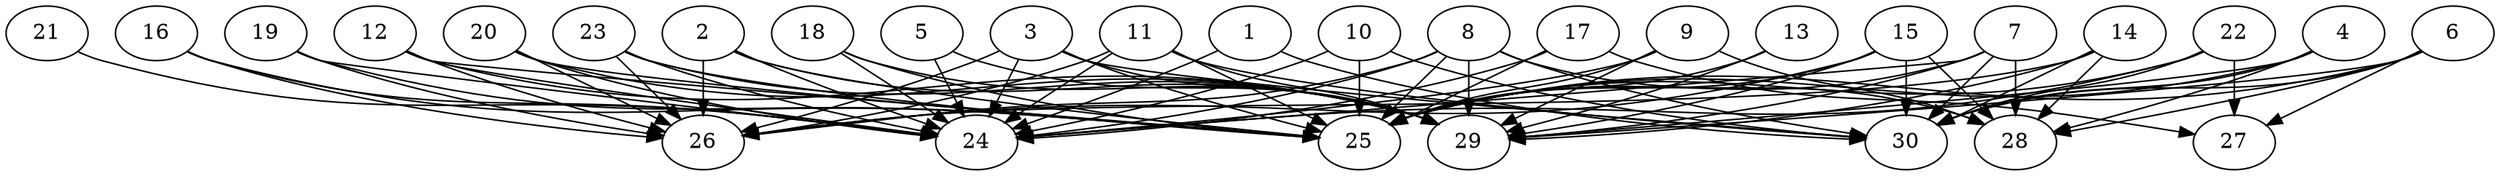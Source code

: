// DAG automatically generated by daggen at Thu Oct  3 14:04:19 2019
// ./daggen --dot -n 30 --ccr 0.4 --fat 0.9 --regular 0.5 --density 0.9 --mindata 5242880 --maxdata 52428800 
digraph G {
  1 [size="53114880", alpha="0.10", expect_size="21245952"] 
  1 -> 24 [size ="21245952"]
  1 -> 30 [size ="21245952"]
  2 [size="95331840", alpha="0.13", expect_size="38132736"] 
  2 -> 24 [size ="38132736"]
  2 -> 25 [size ="38132736"]
  2 -> 26 [size ="38132736"]
  2 -> 29 [size ="38132736"]
  3 [size="34772480", alpha="0.09", expect_size="13908992"] 
  3 -> 24 [size ="13908992"]
  3 -> 25 [size ="13908992"]
  3 -> 26 [size ="13908992"]
  3 -> 29 [size ="13908992"]
  3 -> 30 [size ="13908992"]
  4 [size="26232320", alpha="0.17", expect_size="10492928"] 
  4 -> 25 [size ="10492928"]
  4 -> 28 [size ="10492928"]
  4 -> 29 [size ="10492928"]
  4 -> 30 [size ="10492928"]
  5 [size="98032640", alpha="0.05", expect_size="39213056"] 
  5 -> 24 [size ="39213056"]
  5 -> 29 [size ="39213056"]
  6 [size="86389760", alpha="0.05", expect_size="34555904"] 
  6 -> 25 [size ="34555904"]
  6 -> 27 [size ="34555904"]
  6 -> 28 [size ="34555904"]
  6 -> 29 [size ="34555904"]
  6 -> 30 [size ="34555904"]
  7 [size="45012480", alpha="0.14", expect_size="18004992"] 
  7 -> 24 [size ="18004992"]
  7 -> 25 [size ="18004992"]
  7 -> 28 [size ="18004992"]
  7 -> 29 [size ="18004992"]
  7 -> 30 [size ="18004992"]
  8 [size="92160000", alpha="0.10", expect_size="36864000"] 
  8 -> 24 [size ="36864000"]
  8 -> 25 [size ="36864000"]
  8 -> 26 [size ="36864000"]
  8 -> 28 [size ="36864000"]
  8 -> 29 [size ="36864000"]
  8 -> 30 [size ="36864000"]
  9 [size="52298240", alpha="0.07", expect_size="20919296"] 
  9 -> 24 [size ="20919296"]
  9 -> 25 [size ="20919296"]
  9 -> 28 [size ="20919296"]
  9 -> 29 [size ="20919296"]
  10 [size="62343680", alpha="0.19", expect_size="24937472"] 
  10 -> 24 [size ="24937472"]
  10 -> 25 [size ="24937472"]
  10 -> 30 [size ="24937472"]
  11 [size="88611840", alpha="0.13", expect_size="35444736"] 
  11 -> 24 [size ="35444736"]
  11 -> 25 [size ="35444736"]
  11 -> 26 [size ="35444736"]
  11 -> 29 [size ="35444736"]
  11 -> 30 [size ="35444736"]
  12 [size="28428800", alpha="0.04", expect_size="11371520"] 
  12 -> 24 [size ="11371520"]
  12 -> 25 [size ="11371520"]
  12 -> 26 [size ="11371520"]
  12 -> 29 [size ="11371520"]
  13 [size="103831040", alpha="0.04", expect_size="41532416"] 
  13 -> 25 [size ="41532416"]
  13 -> 29 [size ="41532416"]
  14 [size="40865280", alpha="0.10", expect_size="16346112"] 
  14 -> 26 [size ="16346112"]
  14 -> 28 [size ="16346112"]
  14 -> 29 [size ="16346112"]
  14 -> 30 [size ="16346112"]
  15 [size="21928960", alpha="0.07", expect_size="8771584"] 
  15 -> 25 [size ="8771584"]
  15 -> 26 [size ="8771584"]
  15 -> 28 [size ="8771584"]
  15 -> 29 [size ="8771584"]
  15 -> 30 [size ="8771584"]
  16 [size="54039040", alpha="0.09", expect_size="21615616"] 
  16 -> 24 [size ="21615616"]
  16 -> 25 [size ="21615616"]
  16 -> 26 [size ="21615616"]
  17 [size="83496960", alpha="0.16", expect_size="33398784"] 
  17 -> 24 [size ="33398784"]
  17 -> 25 [size ="33398784"]
  17 -> 27 [size ="33398784"]
  18 [size="45227520", alpha="0.07", expect_size="18091008"] 
  18 -> 24 [size ="18091008"]
  18 -> 25 [size ="18091008"]
  18 -> 29 [size ="18091008"]
  19 [size="101281280", alpha="0.12", expect_size="40512512"] 
  19 -> 24 [size ="40512512"]
  19 -> 25 [size ="40512512"]
  19 -> 26 [size ="40512512"]
  20 [size="22929920", alpha="0.04", expect_size="9171968"] 
  20 -> 24 [size ="9171968"]
  20 -> 25 [size ="9171968"]
  20 -> 26 [size ="9171968"]
  20 -> 29 [size ="9171968"]
  21 [size="15720960", alpha="0.02", expect_size="6288384"] 
  21 -> 24 [size ="6288384"]
  22 [size="92129280", alpha="0.15", expect_size="36851712"] 
  22 -> 24 [size ="36851712"]
  22 -> 25 [size ="36851712"]
  22 -> 27 [size ="36851712"]
  22 -> 30 [size ="36851712"]
  23 [size="115660800", alpha="0.11", expect_size="46264320"] 
  23 -> 24 [size ="46264320"]
  23 -> 25 [size ="46264320"]
  23 -> 26 [size ="46264320"]
  23 -> 29 [size ="46264320"]
  24 [size="23864320", alpha="0.09", expect_size="9545728"] 
  25 [size="80184320", alpha="0.02", expect_size="32073728"] 
  26 [size="118858240", alpha="0.07", expect_size="47543296"] 
  27 [size="54817280", alpha="0.17", expect_size="21926912"] 
  28 [size="29189120", alpha="0.01", expect_size="11675648"] 
  29 [size="68730880", alpha="0.12", expect_size="27492352"] 
  30 [size="23214080", alpha="0.11", expect_size="9285632"] 
}
